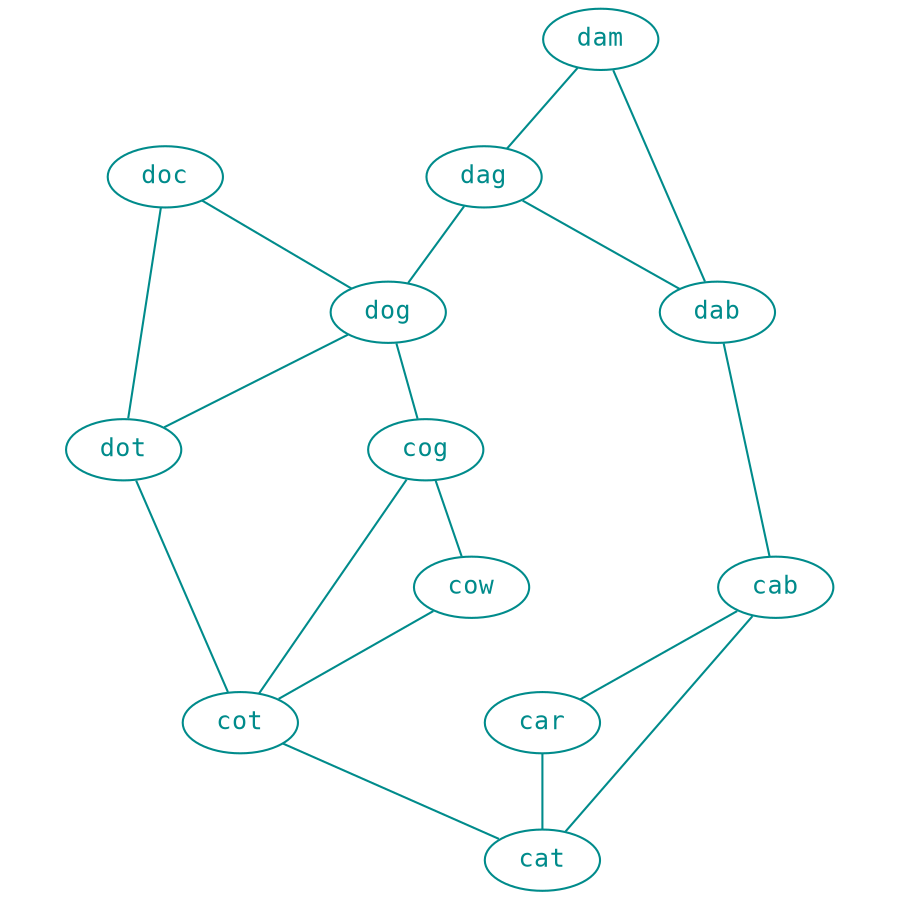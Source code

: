 strict digraph ip_map {
    ratio=1
    node [colorscheme="SVG",width=0.5,height=0.2,shape = ellipse,fontcolor="darkcyan",fontsize=12,fontname="Courier",color="darkcyan"];
    edge [colorscheme="SVG",color="darkcyan",fontcolor="darkcyan",fontsize=10,fontname="Courier"];
    cab -> { cat } [dir=none];
    cab -> { car } [dir=none];
    car -> { cat } [dir=none];
    dab -> { cab } [dir=none];
    cot -> { cat } [dir=none];
    cog -> { cot } [dir=none];
    cow -> { cot } [dir=none];
    cog -> { cow } [dir=none];
    dog -> { cog } [dir=none];
    dot -> { cot } [dir=none];
    dag -> { dab } [dir=none];
    dam -> { dab } [dir=none];
    dam -> { dag } [dir=none];
    doc -> { dog } [dir=none];
    doc -> { dot } [dir=none];
    dog -> { dot } [dir=none];
    dag -> { dog } [dir=none];
}
